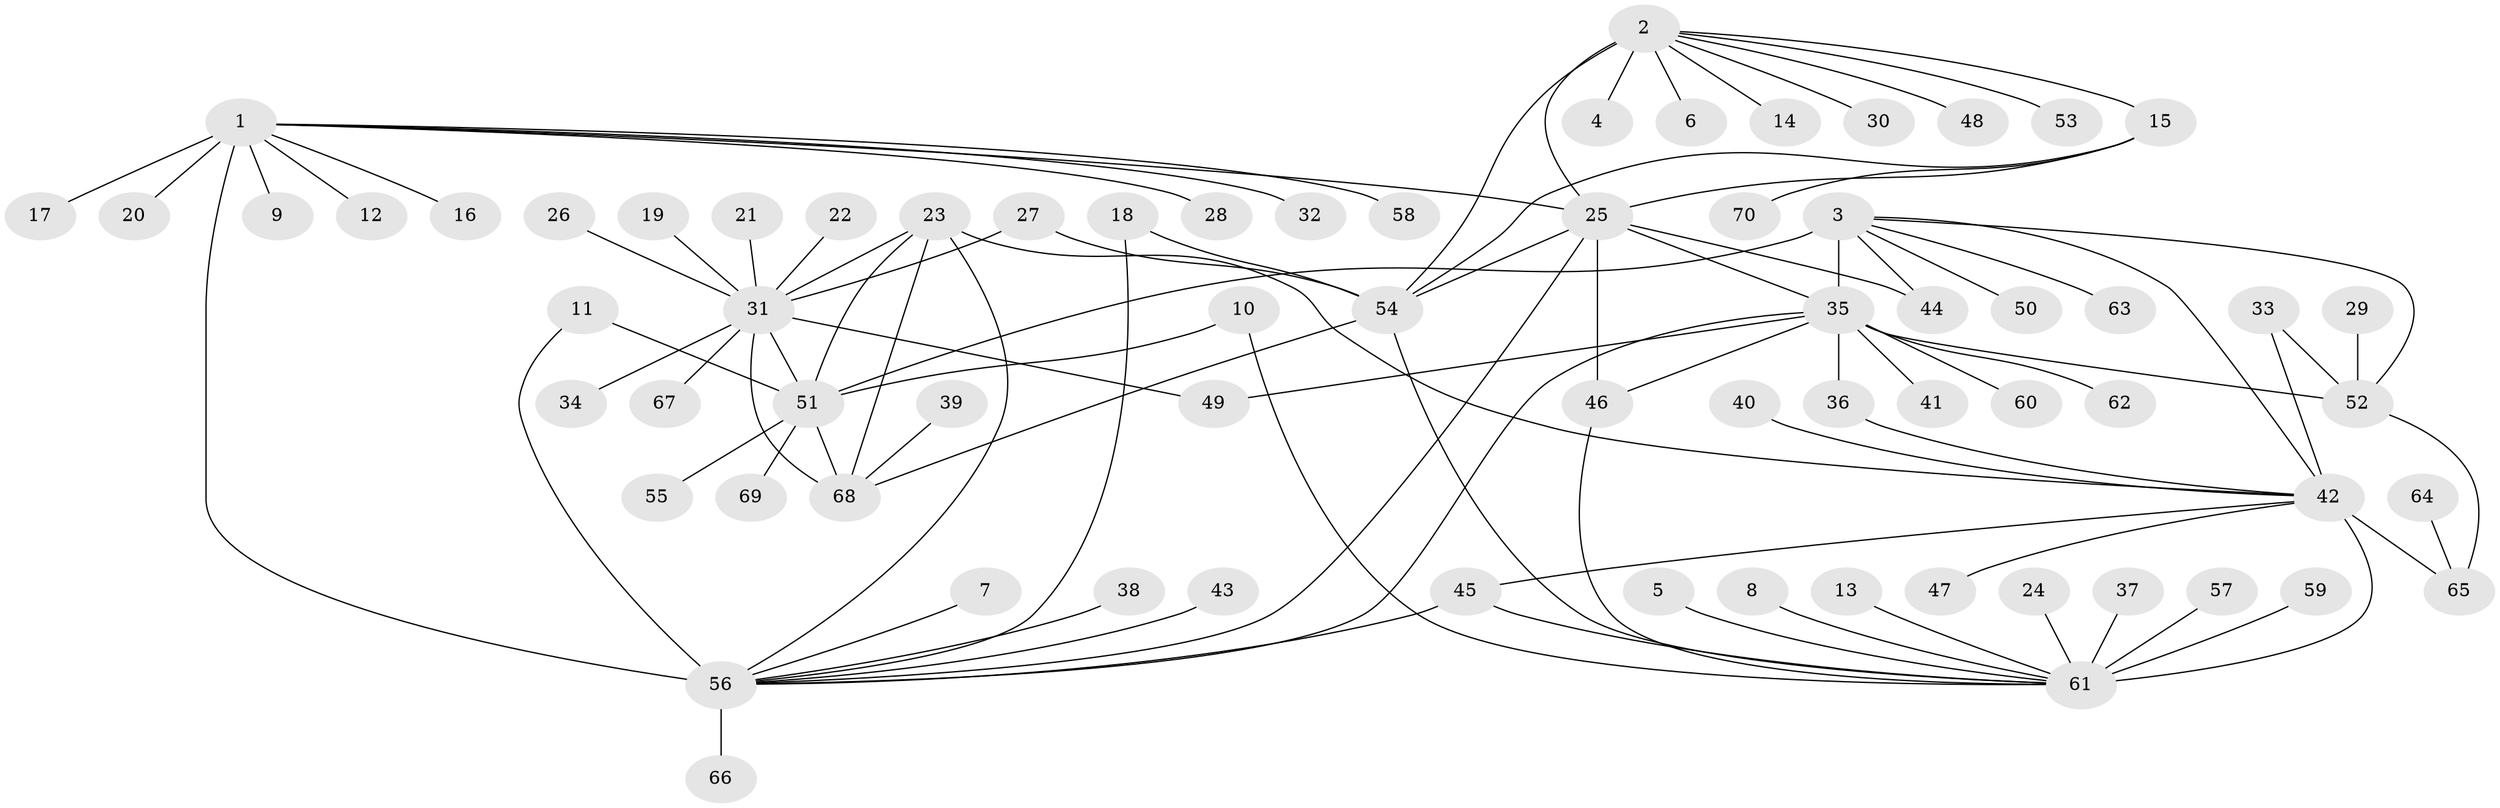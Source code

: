 // original degree distribution, {8: 0.05, 13: 0.02857142857142857, 9: 0.07142857142857142, 10: 0.04285714285714286, 11: 0.014285714285714285, 12: 0.007142857142857143, 6: 0.02142857142857143, 7: 0.014285714285714285, 1: 0.5714285714285714, 3: 0.03571428571428571, 2: 0.1357142857142857, 5: 0.007142857142857143}
// Generated by graph-tools (version 1.1) at 2025/02/03/09/25 03:02:51]
// undirected, 70 vertices, 95 edges
graph export_dot {
graph [start="1"]
  node [color=gray90,style=filled];
  1;
  2;
  3;
  4;
  5;
  6;
  7;
  8;
  9;
  10;
  11;
  12;
  13;
  14;
  15;
  16;
  17;
  18;
  19;
  20;
  21;
  22;
  23;
  24;
  25;
  26;
  27;
  28;
  29;
  30;
  31;
  32;
  33;
  34;
  35;
  36;
  37;
  38;
  39;
  40;
  41;
  42;
  43;
  44;
  45;
  46;
  47;
  48;
  49;
  50;
  51;
  52;
  53;
  54;
  55;
  56;
  57;
  58;
  59;
  60;
  61;
  62;
  63;
  64;
  65;
  66;
  67;
  68;
  69;
  70;
  1 -- 9 [weight=1.0];
  1 -- 12 [weight=1.0];
  1 -- 16 [weight=1.0];
  1 -- 17 [weight=1.0];
  1 -- 20 [weight=1.0];
  1 -- 25 [weight=4.0];
  1 -- 28 [weight=1.0];
  1 -- 32 [weight=1.0];
  1 -- 56 [weight=8.0];
  1 -- 58 [weight=1.0];
  2 -- 4 [weight=1.0];
  2 -- 6 [weight=1.0];
  2 -- 14 [weight=1.0];
  2 -- 15 [weight=4.0];
  2 -- 25 [weight=4.0];
  2 -- 30 [weight=1.0];
  2 -- 48 [weight=1.0];
  2 -- 53 [weight=1.0];
  2 -- 54 [weight=4.0];
  3 -- 35 [weight=9.0];
  3 -- 42 [weight=1.0];
  3 -- 44 [weight=1.0];
  3 -- 50 [weight=1.0];
  3 -- 51 [weight=1.0];
  3 -- 52 [weight=3.0];
  3 -- 63 [weight=1.0];
  5 -- 61 [weight=1.0];
  7 -- 56 [weight=1.0];
  8 -- 61 [weight=1.0];
  10 -- 51 [weight=1.0];
  10 -- 61 [weight=1.0];
  11 -- 51 [weight=1.0];
  11 -- 56 [weight=1.0];
  13 -- 61 [weight=1.0];
  15 -- 25 [weight=1.0];
  15 -- 54 [weight=1.0];
  15 -- 70 [weight=1.0];
  18 -- 54 [weight=1.0];
  18 -- 56 [weight=1.0];
  19 -- 31 [weight=1.0];
  21 -- 31 [weight=1.0];
  22 -- 31 [weight=1.0];
  23 -- 31 [weight=4.0];
  23 -- 42 [weight=1.0];
  23 -- 51 [weight=1.0];
  23 -- 56 [weight=1.0];
  23 -- 68 [weight=1.0];
  24 -- 61 [weight=1.0];
  25 -- 35 [weight=1.0];
  25 -- 44 [weight=1.0];
  25 -- 46 [weight=1.0];
  25 -- 54 [weight=1.0];
  25 -- 56 [weight=2.0];
  26 -- 31 [weight=1.0];
  27 -- 31 [weight=1.0];
  27 -- 54 [weight=1.0];
  29 -- 52 [weight=1.0];
  31 -- 34 [weight=1.0];
  31 -- 49 [weight=1.0];
  31 -- 51 [weight=4.0];
  31 -- 67 [weight=1.0];
  31 -- 68 [weight=4.0];
  33 -- 42 [weight=1.0];
  33 -- 52 [weight=1.0];
  35 -- 36 [weight=1.0];
  35 -- 41 [weight=1.0];
  35 -- 46 [weight=1.0];
  35 -- 49 [weight=1.0];
  35 -- 52 [weight=3.0];
  35 -- 56 [weight=1.0];
  35 -- 60 [weight=1.0];
  35 -- 62 [weight=1.0];
  36 -- 42 [weight=1.0];
  37 -- 61 [weight=1.0];
  38 -- 56 [weight=1.0];
  39 -- 68 [weight=1.0];
  40 -- 42 [weight=1.0];
  42 -- 45 [weight=2.0];
  42 -- 47 [weight=1.0];
  42 -- 61 [weight=8.0];
  42 -- 65 [weight=1.0];
  43 -- 56 [weight=1.0];
  45 -- 56 [weight=1.0];
  45 -- 61 [weight=4.0];
  46 -- 61 [weight=1.0];
  51 -- 55 [weight=1.0];
  51 -- 68 [weight=1.0];
  51 -- 69 [weight=1.0];
  52 -- 65 [weight=1.0];
  54 -- 61 [weight=1.0];
  54 -- 68 [weight=1.0];
  56 -- 66 [weight=1.0];
  57 -- 61 [weight=1.0];
  59 -- 61 [weight=1.0];
  64 -- 65 [weight=1.0];
}
